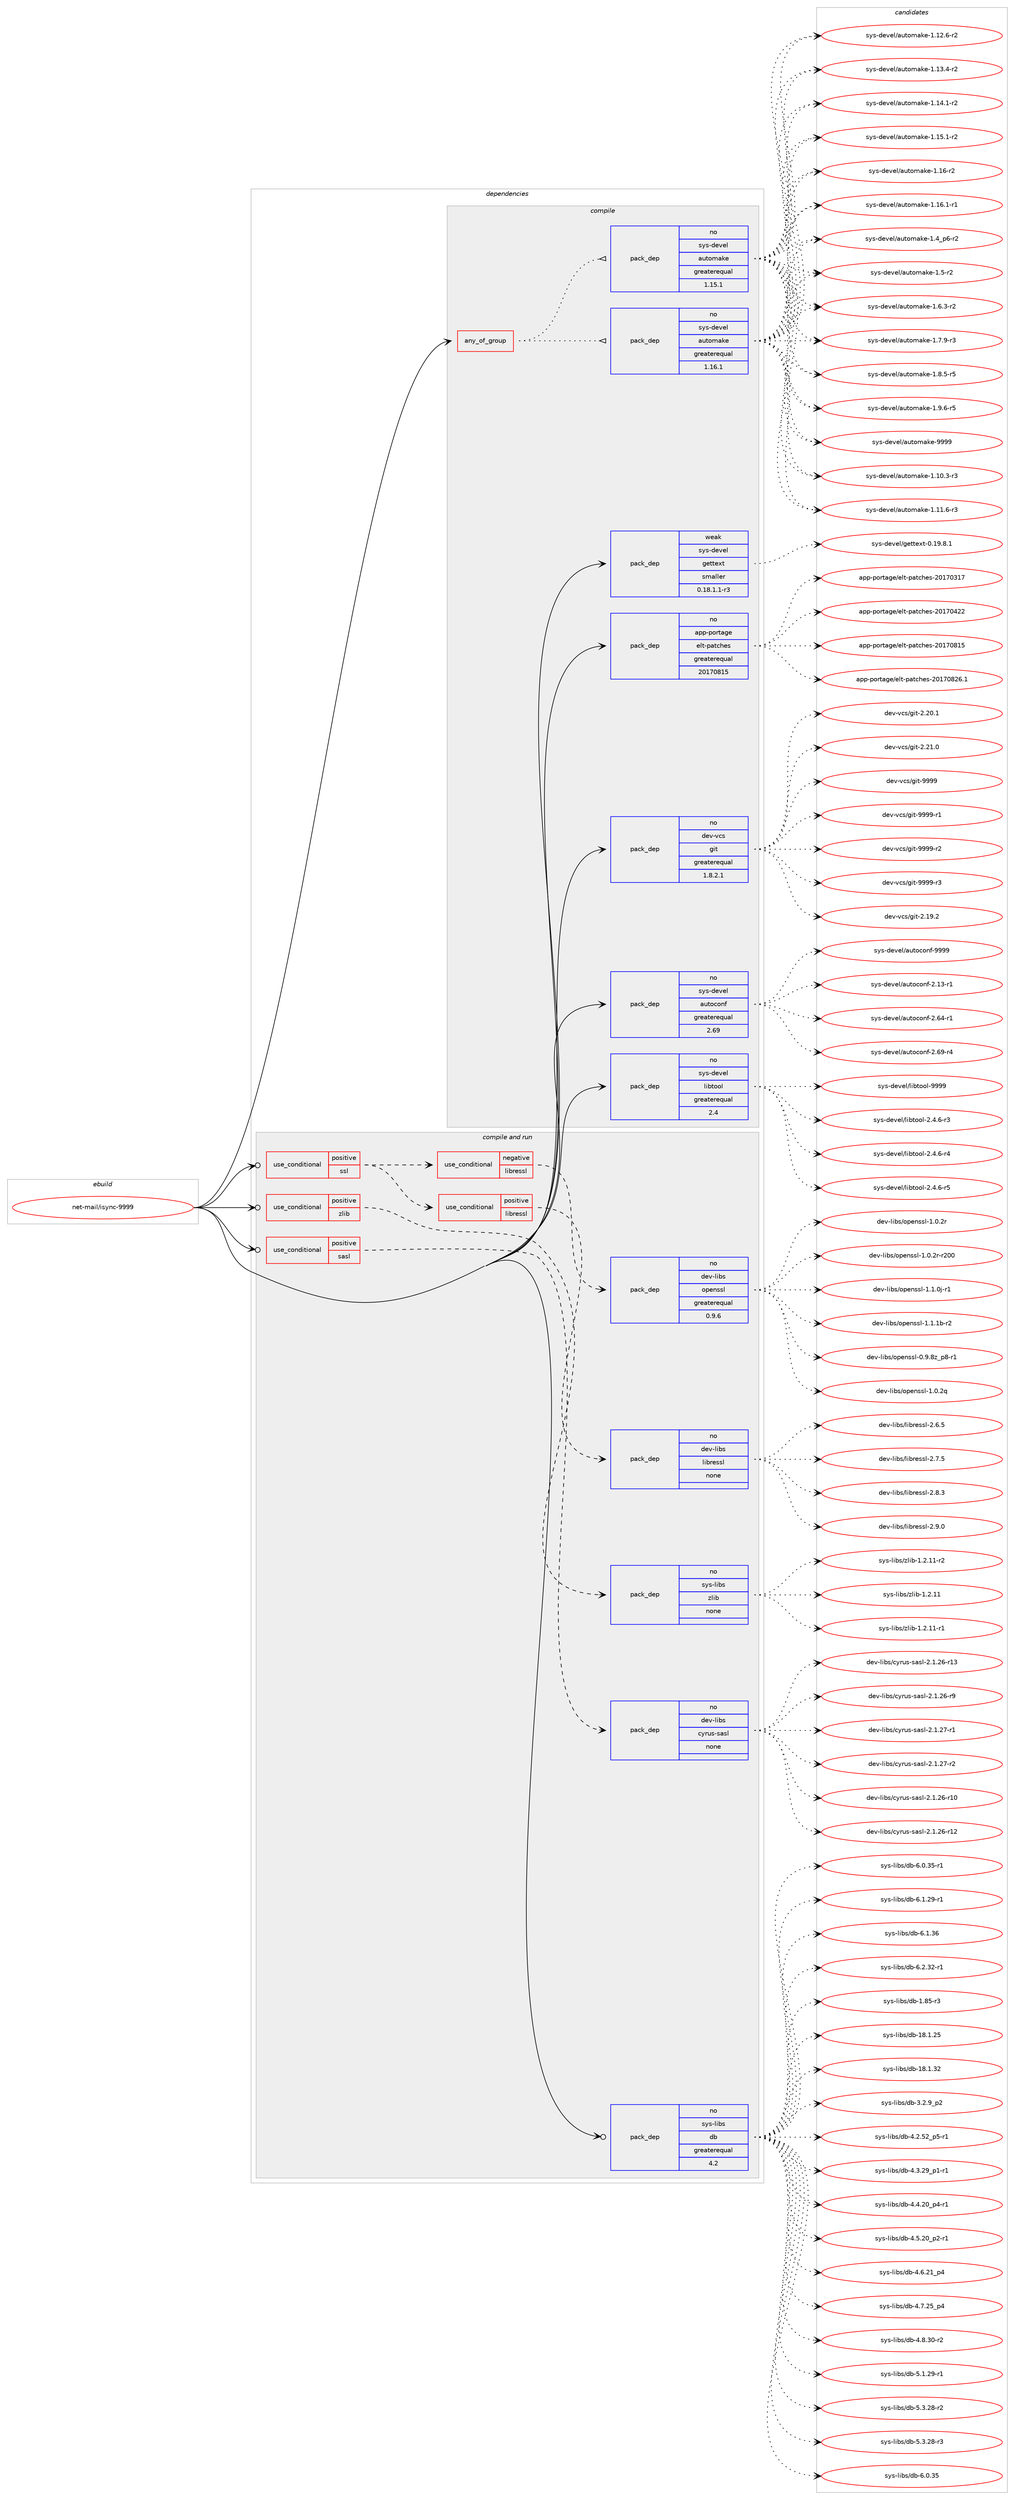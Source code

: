 digraph prolog {

# *************
# Graph options
# *************

newrank=true;
concentrate=true;
compound=true;
graph [rankdir=LR,fontname=Helvetica,fontsize=10,ranksep=1.5];#, ranksep=2.5, nodesep=0.2];
edge  [arrowhead=vee];
node  [fontname=Helvetica,fontsize=10];

# **********
# The ebuild
# **********

subgraph cluster_leftcol {
color=gray;
rank=same;
label=<<i>ebuild</i>>;
id [label="net-mail/isync-9999", color=red, width=4, href="../net-mail/isync-9999.svg"];
}

# ****************
# The dependencies
# ****************

subgraph cluster_midcol {
color=gray;
label=<<i>dependencies</i>>;
subgraph cluster_compile {
fillcolor="#eeeeee";
style=filled;
label=<<i>compile</i>>;
subgraph any26266 {
dependency1664165 [label=<<TABLE BORDER="0" CELLBORDER="1" CELLSPACING="0" CELLPADDING="4"><TR><TD CELLPADDING="10">any_of_group</TD></TR></TABLE>>, shape=none, color=red];subgraph pack1189706 {
dependency1664166 [label=<<TABLE BORDER="0" CELLBORDER="1" CELLSPACING="0" CELLPADDING="4" WIDTH="220"><TR><TD ROWSPAN="6" CELLPADDING="30">pack_dep</TD></TR><TR><TD WIDTH="110">no</TD></TR><TR><TD>sys-devel</TD></TR><TR><TD>automake</TD></TR><TR><TD>greaterequal</TD></TR><TR><TD>1.16.1</TD></TR></TABLE>>, shape=none, color=blue];
}
dependency1664165:e -> dependency1664166:w [weight=20,style="dotted",arrowhead="oinv"];
subgraph pack1189707 {
dependency1664167 [label=<<TABLE BORDER="0" CELLBORDER="1" CELLSPACING="0" CELLPADDING="4" WIDTH="220"><TR><TD ROWSPAN="6" CELLPADDING="30">pack_dep</TD></TR><TR><TD WIDTH="110">no</TD></TR><TR><TD>sys-devel</TD></TR><TR><TD>automake</TD></TR><TR><TD>greaterequal</TD></TR><TR><TD>1.15.1</TD></TR></TABLE>>, shape=none, color=blue];
}
dependency1664165:e -> dependency1664167:w [weight=20,style="dotted",arrowhead="oinv"];
}
id:e -> dependency1664165:w [weight=20,style="solid",arrowhead="vee"];
subgraph pack1189708 {
dependency1664168 [label=<<TABLE BORDER="0" CELLBORDER="1" CELLSPACING="0" CELLPADDING="4" WIDTH="220"><TR><TD ROWSPAN="6" CELLPADDING="30">pack_dep</TD></TR><TR><TD WIDTH="110">no</TD></TR><TR><TD>app-portage</TD></TR><TR><TD>elt-patches</TD></TR><TR><TD>greaterequal</TD></TR><TR><TD>20170815</TD></TR></TABLE>>, shape=none, color=blue];
}
id:e -> dependency1664168:w [weight=20,style="solid",arrowhead="vee"];
subgraph pack1189709 {
dependency1664169 [label=<<TABLE BORDER="0" CELLBORDER="1" CELLSPACING="0" CELLPADDING="4" WIDTH="220"><TR><TD ROWSPAN="6" CELLPADDING="30">pack_dep</TD></TR><TR><TD WIDTH="110">no</TD></TR><TR><TD>dev-vcs</TD></TR><TR><TD>git</TD></TR><TR><TD>greaterequal</TD></TR><TR><TD>1.8.2.1</TD></TR></TABLE>>, shape=none, color=blue];
}
id:e -> dependency1664169:w [weight=20,style="solid",arrowhead="vee"];
subgraph pack1189710 {
dependency1664170 [label=<<TABLE BORDER="0" CELLBORDER="1" CELLSPACING="0" CELLPADDING="4" WIDTH="220"><TR><TD ROWSPAN="6" CELLPADDING="30">pack_dep</TD></TR><TR><TD WIDTH="110">no</TD></TR><TR><TD>sys-devel</TD></TR><TR><TD>autoconf</TD></TR><TR><TD>greaterequal</TD></TR><TR><TD>2.69</TD></TR></TABLE>>, shape=none, color=blue];
}
id:e -> dependency1664170:w [weight=20,style="solid",arrowhead="vee"];
subgraph pack1189711 {
dependency1664171 [label=<<TABLE BORDER="0" CELLBORDER="1" CELLSPACING="0" CELLPADDING="4" WIDTH="220"><TR><TD ROWSPAN="6" CELLPADDING="30">pack_dep</TD></TR><TR><TD WIDTH="110">no</TD></TR><TR><TD>sys-devel</TD></TR><TR><TD>libtool</TD></TR><TR><TD>greaterequal</TD></TR><TR><TD>2.4</TD></TR></TABLE>>, shape=none, color=blue];
}
id:e -> dependency1664171:w [weight=20,style="solid",arrowhead="vee"];
subgraph pack1189712 {
dependency1664172 [label=<<TABLE BORDER="0" CELLBORDER="1" CELLSPACING="0" CELLPADDING="4" WIDTH="220"><TR><TD ROWSPAN="6" CELLPADDING="30">pack_dep</TD></TR><TR><TD WIDTH="110">weak</TD></TR><TR><TD>sys-devel</TD></TR><TR><TD>gettext</TD></TR><TR><TD>smaller</TD></TR><TR><TD>0.18.1.1-r3</TD></TR></TABLE>>, shape=none, color=blue];
}
id:e -> dependency1664172:w [weight=20,style="solid",arrowhead="vee"];
}
subgraph cluster_compileandrun {
fillcolor="#eeeeee";
style=filled;
label=<<i>compile and run</i>>;
subgraph cond447405 {
dependency1664173 [label=<<TABLE BORDER="0" CELLBORDER="1" CELLSPACING="0" CELLPADDING="4"><TR><TD ROWSPAN="3" CELLPADDING="10">use_conditional</TD></TR><TR><TD>positive</TD></TR><TR><TD>sasl</TD></TR></TABLE>>, shape=none, color=red];
subgraph pack1189713 {
dependency1664174 [label=<<TABLE BORDER="0" CELLBORDER="1" CELLSPACING="0" CELLPADDING="4" WIDTH="220"><TR><TD ROWSPAN="6" CELLPADDING="30">pack_dep</TD></TR><TR><TD WIDTH="110">no</TD></TR><TR><TD>dev-libs</TD></TR><TR><TD>cyrus-sasl</TD></TR><TR><TD>none</TD></TR><TR><TD></TD></TR></TABLE>>, shape=none, color=blue];
}
dependency1664173:e -> dependency1664174:w [weight=20,style="dashed",arrowhead="vee"];
}
id:e -> dependency1664173:w [weight=20,style="solid",arrowhead="odotvee"];
subgraph cond447406 {
dependency1664175 [label=<<TABLE BORDER="0" CELLBORDER="1" CELLSPACING="0" CELLPADDING="4"><TR><TD ROWSPAN="3" CELLPADDING="10">use_conditional</TD></TR><TR><TD>positive</TD></TR><TR><TD>ssl</TD></TR></TABLE>>, shape=none, color=red];
subgraph cond447407 {
dependency1664176 [label=<<TABLE BORDER="0" CELLBORDER="1" CELLSPACING="0" CELLPADDING="4"><TR><TD ROWSPAN="3" CELLPADDING="10">use_conditional</TD></TR><TR><TD>negative</TD></TR><TR><TD>libressl</TD></TR></TABLE>>, shape=none, color=red];
subgraph pack1189714 {
dependency1664177 [label=<<TABLE BORDER="0" CELLBORDER="1" CELLSPACING="0" CELLPADDING="4" WIDTH="220"><TR><TD ROWSPAN="6" CELLPADDING="30">pack_dep</TD></TR><TR><TD WIDTH="110">no</TD></TR><TR><TD>dev-libs</TD></TR><TR><TD>openssl</TD></TR><TR><TD>greaterequal</TD></TR><TR><TD>0.9.6</TD></TR></TABLE>>, shape=none, color=blue];
}
dependency1664176:e -> dependency1664177:w [weight=20,style="dashed",arrowhead="vee"];
}
dependency1664175:e -> dependency1664176:w [weight=20,style="dashed",arrowhead="vee"];
subgraph cond447408 {
dependency1664178 [label=<<TABLE BORDER="0" CELLBORDER="1" CELLSPACING="0" CELLPADDING="4"><TR><TD ROWSPAN="3" CELLPADDING="10">use_conditional</TD></TR><TR><TD>positive</TD></TR><TR><TD>libressl</TD></TR></TABLE>>, shape=none, color=red];
subgraph pack1189715 {
dependency1664179 [label=<<TABLE BORDER="0" CELLBORDER="1" CELLSPACING="0" CELLPADDING="4" WIDTH="220"><TR><TD ROWSPAN="6" CELLPADDING="30">pack_dep</TD></TR><TR><TD WIDTH="110">no</TD></TR><TR><TD>dev-libs</TD></TR><TR><TD>libressl</TD></TR><TR><TD>none</TD></TR><TR><TD></TD></TR></TABLE>>, shape=none, color=blue];
}
dependency1664178:e -> dependency1664179:w [weight=20,style="dashed",arrowhead="vee"];
}
dependency1664175:e -> dependency1664178:w [weight=20,style="dashed",arrowhead="vee"];
}
id:e -> dependency1664175:w [weight=20,style="solid",arrowhead="odotvee"];
subgraph cond447409 {
dependency1664180 [label=<<TABLE BORDER="0" CELLBORDER="1" CELLSPACING="0" CELLPADDING="4"><TR><TD ROWSPAN="3" CELLPADDING="10">use_conditional</TD></TR><TR><TD>positive</TD></TR><TR><TD>zlib</TD></TR></TABLE>>, shape=none, color=red];
subgraph pack1189716 {
dependency1664181 [label=<<TABLE BORDER="0" CELLBORDER="1" CELLSPACING="0" CELLPADDING="4" WIDTH="220"><TR><TD ROWSPAN="6" CELLPADDING="30">pack_dep</TD></TR><TR><TD WIDTH="110">no</TD></TR><TR><TD>sys-libs</TD></TR><TR><TD>zlib</TD></TR><TR><TD>none</TD></TR><TR><TD></TD></TR></TABLE>>, shape=none, color=blue];
}
dependency1664180:e -> dependency1664181:w [weight=20,style="dashed",arrowhead="vee"];
}
id:e -> dependency1664180:w [weight=20,style="solid",arrowhead="odotvee"];
subgraph pack1189717 {
dependency1664182 [label=<<TABLE BORDER="0" CELLBORDER="1" CELLSPACING="0" CELLPADDING="4" WIDTH="220"><TR><TD ROWSPAN="6" CELLPADDING="30">pack_dep</TD></TR><TR><TD WIDTH="110">no</TD></TR><TR><TD>sys-libs</TD></TR><TR><TD>db</TD></TR><TR><TD>greaterequal</TD></TR><TR><TD>4.2</TD></TR></TABLE>>, shape=none, color=blue];
}
id:e -> dependency1664182:w [weight=20,style="solid",arrowhead="odotvee"];
}
subgraph cluster_run {
fillcolor="#eeeeee";
style=filled;
label=<<i>run</i>>;
}
}

# **************
# The candidates
# **************

subgraph cluster_choices {
rank=same;
color=gray;
label=<<i>candidates</i>>;

subgraph choice1189706 {
color=black;
nodesep=1;
choice11512111545100101118101108479711711611110997107101454946494846514511451 [label="sys-devel/automake-1.10.3-r3", color=red, width=4,href="../sys-devel/automake-1.10.3-r3.svg"];
choice11512111545100101118101108479711711611110997107101454946494946544511451 [label="sys-devel/automake-1.11.6-r3", color=red, width=4,href="../sys-devel/automake-1.11.6-r3.svg"];
choice11512111545100101118101108479711711611110997107101454946495046544511450 [label="sys-devel/automake-1.12.6-r2", color=red, width=4,href="../sys-devel/automake-1.12.6-r2.svg"];
choice11512111545100101118101108479711711611110997107101454946495146524511450 [label="sys-devel/automake-1.13.4-r2", color=red, width=4,href="../sys-devel/automake-1.13.4-r2.svg"];
choice11512111545100101118101108479711711611110997107101454946495246494511450 [label="sys-devel/automake-1.14.1-r2", color=red, width=4,href="../sys-devel/automake-1.14.1-r2.svg"];
choice11512111545100101118101108479711711611110997107101454946495346494511450 [label="sys-devel/automake-1.15.1-r2", color=red, width=4,href="../sys-devel/automake-1.15.1-r2.svg"];
choice1151211154510010111810110847971171161111099710710145494649544511450 [label="sys-devel/automake-1.16-r2", color=red, width=4,href="../sys-devel/automake-1.16-r2.svg"];
choice11512111545100101118101108479711711611110997107101454946495446494511449 [label="sys-devel/automake-1.16.1-r1", color=red, width=4,href="../sys-devel/automake-1.16.1-r1.svg"];
choice115121115451001011181011084797117116111109971071014549465295112544511450 [label="sys-devel/automake-1.4_p6-r2", color=red, width=4,href="../sys-devel/automake-1.4_p6-r2.svg"];
choice11512111545100101118101108479711711611110997107101454946534511450 [label="sys-devel/automake-1.5-r2", color=red, width=4,href="../sys-devel/automake-1.5-r2.svg"];
choice115121115451001011181011084797117116111109971071014549465446514511450 [label="sys-devel/automake-1.6.3-r2", color=red, width=4,href="../sys-devel/automake-1.6.3-r2.svg"];
choice115121115451001011181011084797117116111109971071014549465546574511451 [label="sys-devel/automake-1.7.9-r3", color=red, width=4,href="../sys-devel/automake-1.7.9-r3.svg"];
choice115121115451001011181011084797117116111109971071014549465646534511453 [label="sys-devel/automake-1.8.5-r5", color=red, width=4,href="../sys-devel/automake-1.8.5-r5.svg"];
choice115121115451001011181011084797117116111109971071014549465746544511453 [label="sys-devel/automake-1.9.6-r5", color=red, width=4,href="../sys-devel/automake-1.9.6-r5.svg"];
choice115121115451001011181011084797117116111109971071014557575757 [label="sys-devel/automake-9999", color=red, width=4,href="../sys-devel/automake-9999.svg"];
dependency1664166:e -> choice11512111545100101118101108479711711611110997107101454946494846514511451:w [style=dotted,weight="100"];
dependency1664166:e -> choice11512111545100101118101108479711711611110997107101454946494946544511451:w [style=dotted,weight="100"];
dependency1664166:e -> choice11512111545100101118101108479711711611110997107101454946495046544511450:w [style=dotted,weight="100"];
dependency1664166:e -> choice11512111545100101118101108479711711611110997107101454946495146524511450:w [style=dotted,weight="100"];
dependency1664166:e -> choice11512111545100101118101108479711711611110997107101454946495246494511450:w [style=dotted,weight="100"];
dependency1664166:e -> choice11512111545100101118101108479711711611110997107101454946495346494511450:w [style=dotted,weight="100"];
dependency1664166:e -> choice1151211154510010111810110847971171161111099710710145494649544511450:w [style=dotted,weight="100"];
dependency1664166:e -> choice11512111545100101118101108479711711611110997107101454946495446494511449:w [style=dotted,weight="100"];
dependency1664166:e -> choice115121115451001011181011084797117116111109971071014549465295112544511450:w [style=dotted,weight="100"];
dependency1664166:e -> choice11512111545100101118101108479711711611110997107101454946534511450:w [style=dotted,weight="100"];
dependency1664166:e -> choice115121115451001011181011084797117116111109971071014549465446514511450:w [style=dotted,weight="100"];
dependency1664166:e -> choice115121115451001011181011084797117116111109971071014549465546574511451:w [style=dotted,weight="100"];
dependency1664166:e -> choice115121115451001011181011084797117116111109971071014549465646534511453:w [style=dotted,weight="100"];
dependency1664166:e -> choice115121115451001011181011084797117116111109971071014549465746544511453:w [style=dotted,weight="100"];
dependency1664166:e -> choice115121115451001011181011084797117116111109971071014557575757:w [style=dotted,weight="100"];
}
subgraph choice1189707 {
color=black;
nodesep=1;
choice11512111545100101118101108479711711611110997107101454946494846514511451 [label="sys-devel/automake-1.10.3-r3", color=red, width=4,href="../sys-devel/automake-1.10.3-r3.svg"];
choice11512111545100101118101108479711711611110997107101454946494946544511451 [label="sys-devel/automake-1.11.6-r3", color=red, width=4,href="../sys-devel/automake-1.11.6-r3.svg"];
choice11512111545100101118101108479711711611110997107101454946495046544511450 [label="sys-devel/automake-1.12.6-r2", color=red, width=4,href="../sys-devel/automake-1.12.6-r2.svg"];
choice11512111545100101118101108479711711611110997107101454946495146524511450 [label="sys-devel/automake-1.13.4-r2", color=red, width=4,href="../sys-devel/automake-1.13.4-r2.svg"];
choice11512111545100101118101108479711711611110997107101454946495246494511450 [label="sys-devel/automake-1.14.1-r2", color=red, width=4,href="../sys-devel/automake-1.14.1-r2.svg"];
choice11512111545100101118101108479711711611110997107101454946495346494511450 [label="sys-devel/automake-1.15.1-r2", color=red, width=4,href="../sys-devel/automake-1.15.1-r2.svg"];
choice1151211154510010111810110847971171161111099710710145494649544511450 [label="sys-devel/automake-1.16-r2", color=red, width=4,href="../sys-devel/automake-1.16-r2.svg"];
choice11512111545100101118101108479711711611110997107101454946495446494511449 [label="sys-devel/automake-1.16.1-r1", color=red, width=4,href="../sys-devel/automake-1.16.1-r1.svg"];
choice115121115451001011181011084797117116111109971071014549465295112544511450 [label="sys-devel/automake-1.4_p6-r2", color=red, width=4,href="../sys-devel/automake-1.4_p6-r2.svg"];
choice11512111545100101118101108479711711611110997107101454946534511450 [label="sys-devel/automake-1.5-r2", color=red, width=4,href="../sys-devel/automake-1.5-r2.svg"];
choice115121115451001011181011084797117116111109971071014549465446514511450 [label="sys-devel/automake-1.6.3-r2", color=red, width=4,href="../sys-devel/automake-1.6.3-r2.svg"];
choice115121115451001011181011084797117116111109971071014549465546574511451 [label="sys-devel/automake-1.7.9-r3", color=red, width=4,href="../sys-devel/automake-1.7.9-r3.svg"];
choice115121115451001011181011084797117116111109971071014549465646534511453 [label="sys-devel/automake-1.8.5-r5", color=red, width=4,href="../sys-devel/automake-1.8.5-r5.svg"];
choice115121115451001011181011084797117116111109971071014549465746544511453 [label="sys-devel/automake-1.9.6-r5", color=red, width=4,href="../sys-devel/automake-1.9.6-r5.svg"];
choice115121115451001011181011084797117116111109971071014557575757 [label="sys-devel/automake-9999", color=red, width=4,href="../sys-devel/automake-9999.svg"];
dependency1664167:e -> choice11512111545100101118101108479711711611110997107101454946494846514511451:w [style=dotted,weight="100"];
dependency1664167:e -> choice11512111545100101118101108479711711611110997107101454946494946544511451:w [style=dotted,weight="100"];
dependency1664167:e -> choice11512111545100101118101108479711711611110997107101454946495046544511450:w [style=dotted,weight="100"];
dependency1664167:e -> choice11512111545100101118101108479711711611110997107101454946495146524511450:w [style=dotted,weight="100"];
dependency1664167:e -> choice11512111545100101118101108479711711611110997107101454946495246494511450:w [style=dotted,weight="100"];
dependency1664167:e -> choice11512111545100101118101108479711711611110997107101454946495346494511450:w [style=dotted,weight="100"];
dependency1664167:e -> choice1151211154510010111810110847971171161111099710710145494649544511450:w [style=dotted,weight="100"];
dependency1664167:e -> choice11512111545100101118101108479711711611110997107101454946495446494511449:w [style=dotted,weight="100"];
dependency1664167:e -> choice115121115451001011181011084797117116111109971071014549465295112544511450:w [style=dotted,weight="100"];
dependency1664167:e -> choice11512111545100101118101108479711711611110997107101454946534511450:w [style=dotted,weight="100"];
dependency1664167:e -> choice115121115451001011181011084797117116111109971071014549465446514511450:w [style=dotted,weight="100"];
dependency1664167:e -> choice115121115451001011181011084797117116111109971071014549465546574511451:w [style=dotted,weight="100"];
dependency1664167:e -> choice115121115451001011181011084797117116111109971071014549465646534511453:w [style=dotted,weight="100"];
dependency1664167:e -> choice115121115451001011181011084797117116111109971071014549465746544511453:w [style=dotted,weight="100"];
dependency1664167:e -> choice115121115451001011181011084797117116111109971071014557575757:w [style=dotted,weight="100"];
}
subgraph choice1189708 {
color=black;
nodesep=1;
choice97112112451121111141169710310147101108116451129711699104101115455048495548514955 [label="app-portage/elt-patches-20170317", color=red, width=4,href="../app-portage/elt-patches-20170317.svg"];
choice97112112451121111141169710310147101108116451129711699104101115455048495548525050 [label="app-portage/elt-patches-20170422", color=red, width=4,href="../app-portage/elt-patches-20170422.svg"];
choice97112112451121111141169710310147101108116451129711699104101115455048495548564953 [label="app-portage/elt-patches-20170815", color=red, width=4,href="../app-portage/elt-patches-20170815.svg"];
choice971121124511211111411697103101471011081164511297116991041011154550484955485650544649 [label="app-portage/elt-patches-20170826.1", color=red, width=4,href="../app-portage/elt-patches-20170826.1.svg"];
dependency1664168:e -> choice97112112451121111141169710310147101108116451129711699104101115455048495548514955:w [style=dotted,weight="100"];
dependency1664168:e -> choice97112112451121111141169710310147101108116451129711699104101115455048495548525050:w [style=dotted,weight="100"];
dependency1664168:e -> choice97112112451121111141169710310147101108116451129711699104101115455048495548564953:w [style=dotted,weight="100"];
dependency1664168:e -> choice971121124511211111411697103101471011081164511297116991041011154550484955485650544649:w [style=dotted,weight="100"];
}
subgraph choice1189709 {
color=black;
nodesep=1;
choice10010111845118991154710310511645504649574650 [label="dev-vcs/git-2.19.2", color=red, width=4,href="../dev-vcs/git-2.19.2.svg"];
choice10010111845118991154710310511645504650484649 [label="dev-vcs/git-2.20.1", color=red, width=4,href="../dev-vcs/git-2.20.1.svg"];
choice10010111845118991154710310511645504650494648 [label="dev-vcs/git-2.21.0", color=red, width=4,href="../dev-vcs/git-2.21.0.svg"];
choice1001011184511899115471031051164557575757 [label="dev-vcs/git-9999", color=red, width=4,href="../dev-vcs/git-9999.svg"];
choice10010111845118991154710310511645575757574511449 [label="dev-vcs/git-9999-r1", color=red, width=4,href="../dev-vcs/git-9999-r1.svg"];
choice10010111845118991154710310511645575757574511450 [label="dev-vcs/git-9999-r2", color=red, width=4,href="../dev-vcs/git-9999-r2.svg"];
choice10010111845118991154710310511645575757574511451 [label="dev-vcs/git-9999-r3", color=red, width=4,href="../dev-vcs/git-9999-r3.svg"];
dependency1664169:e -> choice10010111845118991154710310511645504649574650:w [style=dotted,weight="100"];
dependency1664169:e -> choice10010111845118991154710310511645504650484649:w [style=dotted,weight="100"];
dependency1664169:e -> choice10010111845118991154710310511645504650494648:w [style=dotted,weight="100"];
dependency1664169:e -> choice1001011184511899115471031051164557575757:w [style=dotted,weight="100"];
dependency1664169:e -> choice10010111845118991154710310511645575757574511449:w [style=dotted,weight="100"];
dependency1664169:e -> choice10010111845118991154710310511645575757574511450:w [style=dotted,weight="100"];
dependency1664169:e -> choice10010111845118991154710310511645575757574511451:w [style=dotted,weight="100"];
}
subgraph choice1189710 {
color=black;
nodesep=1;
choice1151211154510010111810110847971171161119911111010245504649514511449 [label="sys-devel/autoconf-2.13-r1", color=red, width=4,href="../sys-devel/autoconf-2.13-r1.svg"];
choice1151211154510010111810110847971171161119911111010245504654524511449 [label="sys-devel/autoconf-2.64-r1", color=red, width=4,href="../sys-devel/autoconf-2.64-r1.svg"];
choice1151211154510010111810110847971171161119911111010245504654574511452 [label="sys-devel/autoconf-2.69-r4", color=red, width=4,href="../sys-devel/autoconf-2.69-r4.svg"];
choice115121115451001011181011084797117116111991111101024557575757 [label="sys-devel/autoconf-9999", color=red, width=4,href="../sys-devel/autoconf-9999.svg"];
dependency1664170:e -> choice1151211154510010111810110847971171161119911111010245504649514511449:w [style=dotted,weight="100"];
dependency1664170:e -> choice1151211154510010111810110847971171161119911111010245504654524511449:w [style=dotted,weight="100"];
dependency1664170:e -> choice1151211154510010111810110847971171161119911111010245504654574511452:w [style=dotted,weight="100"];
dependency1664170:e -> choice115121115451001011181011084797117116111991111101024557575757:w [style=dotted,weight="100"];
}
subgraph choice1189711 {
color=black;
nodesep=1;
choice1151211154510010111810110847108105981161111111084550465246544511451 [label="sys-devel/libtool-2.4.6-r3", color=red, width=4,href="../sys-devel/libtool-2.4.6-r3.svg"];
choice1151211154510010111810110847108105981161111111084550465246544511452 [label="sys-devel/libtool-2.4.6-r4", color=red, width=4,href="../sys-devel/libtool-2.4.6-r4.svg"];
choice1151211154510010111810110847108105981161111111084550465246544511453 [label="sys-devel/libtool-2.4.6-r5", color=red, width=4,href="../sys-devel/libtool-2.4.6-r5.svg"];
choice1151211154510010111810110847108105981161111111084557575757 [label="sys-devel/libtool-9999", color=red, width=4,href="../sys-devel/libtool-9999.svg"];
dependency1664171:e -> choice1151211154510010111810110847108105981161111111084550465246544511451:w [style=dotted,weight="100"];
dependency1664171:e -> choice1151211154510010111810110847108105981161111111084550465246544511452:w [style=dotted,weight="100"];
dependency1664171:e -> choice1151211154510010111810110847108105981161111111084550465246544511453:w [style=dotted,weight="100"];
dependency1664171:e -> choice1151211154510010111810110847108105981161111111084557575757:w [style=dotted,weight="100"];
}
subgraph choice1189712 {
color=black;
nodesep=1;
choice1151211154510010111810110847103101116116101120116454846495746564649 [label="sys-devel/gettext-0.19.8.1", color=red, width=4,href="../sys-devel/gettext-0.19.8.1.svg"];
dependency1664172:e -> choice1151211154510010111810110847103101116116101120116454846495746564649:w [style=dotted,weight="100"];
}
subgraph choice1189713 {
color=black;
nodesep=1;
choice10010111845108105981154799121114117115451159711510845504649465054451144948 [label="dev-libs/cyrus-sasl-2.1.26-r10", color=red, width=4,href="../dev-libs/cyrus-sasl-2.1.26-r10.svg"];
choice10010111845108105981154799121114117115451159711510845504649465054451144950 [label="dev-libs/cyrus-sasl-2.1.26-r12", color=red, width=4,href="../dev-libs/cyrus-sasl-2.1.26-r12.svg"];
choice10010111845108105981154799121114117115451159711510845504649465054451144951 [label="dev-libs/cyrus-sasl-2.1.26-r13", color=red, width=4,href="../dev-libs/cyrus-sasl-2.1.26-r13.svg"];
choice100101118451081059811547991211141171154511597115108455046494650544511457 [label="dev-libs/cyrus-sasl-2.1.26-r9", color=red, width=4,href="../dev-libs/cyrus-sasl-2.1.26-r9.svg"];
choice100101118451081059811547991211141171154511597115108455046494650554511449 [label="dev-libs/cyrus-sasl-2.1.27-r1", color=red, width=4,href="../dev-libs/cyrus-sasl-2.1.27-r1.svg"];
choice100101118451081059811547991211141171154511597115108455046494650554511450 [label="dev-libs/cyrus-sasl-2.1.27-r2", color=red, width=4,href="../dev-libs/cyrus-sasl-2.1.27-r2.svg"];
dependency1664174:e -> choice10010111845108105981154799121114117115451159711510845504649465054451144948:w [style=dotted,weight="100"];
dependency1664174:e -> choice10010111845108105981154799121114117115451159711510845504649465054451144950:w [style=dotted,weight="100"];
dependency1664174:e -> choice10010111845108105981154799121114117115451159711510845504649465054451144951:w [style=dotted,weight="100"];
dependency1664174:e -> choice100101118451081059811547991211141171154511597115108455046494650544511457:w [style=dotted,weight="100"];
dependency1664174:e -> choice100101118451081059811547991211141171154511597115108455046494650554511449:w [style=dotted,weight="100"];
dependency1664174:e -> choice100101118451081059811547991211141171154511597115108455046494650554511450:w [style=dotted,weight="100"];
}
subgraph choice1189714 {
color=black;
nodesep=1;
choice10010111845108105981154711111210111011511510845484657465612295112564511449 [label="dev-libs/openssl-0.9.8z_p8-r1", color=red, width=4,href="../dev-libs/openssl-0.9.8z_p8-r1.svg"];
choice100101118451081059811547111112101110115115108454946484650113 [label="dev-libs/openssl-1.0.2q", color=red, width=4,href="../dev-libs/openssl-1.0.2q.svg"];
choice100101118451081059811547111112101110115115108454946484650114 [label="dev-libs/openssl-1.0.2r", color=red, width=4,href="../dev-libs/openssl-1.0.2r.svg"];
choice10010111845108105981154711111210111011511510845494648465011445114504848 [label="dev-libs/openssl-1.0.2r-r200", color=red, width=4,href="../dev-libs/openssl-1.0.2r-r200.svg"];
choice1001011184510810598115471111121011101151151084549464946481064511449 [label="dev-libs/openssl-1.1.0j-r1", color=red, width=4,href="../dev-libs/openssl-1.1.0j-r1.svg"];
choice100101118451081059811547111112101110115115108454946494649984511450 [label="dev-libs/openssl-1.1.1b-r2", color=red, width=4,href="../dev-libs/openssl-1.1.1b-r2.svg"];
dependency1664177:e -> choice10010111845108105981154711111210111011511510845484657465612295112564511449:w [style=dotted,weight="100"];
dependency1664177:e -> choice100101118451081059811547111112101110115115108454946484650113:w [style=dotted,weight="100"];
dependency1664177:e -> choice100101118451081059811547111112101110115115108454946484650114:w [style=dotted,weight="100"];
dependency1664177:e -> choice10010111845108105981154711111210111011511510845494648465011445114504848:w [style=dotted,weight="100"];
dependency1664177:e -> choice1001011184510810598115471111121011101151151084549464946481064511449:w [style=dotted,weight="100"];
dependency1664177:e -> choice100101118451081059811547111112101110115115108454946494649984511450:w [style=dotted,weight="100"];
}
subgraph choice1189715 {
color=black;
nodesep=1;
choice10010111845108105981154710810598114101115115108455046544653 [label="dev-libs/libressl-2.6.5", color=red, width=4,href="../dev-libs/libressl-2.6.5.svg"];
choice10010111845108105981154710810598114101115115108455046554653 [label="dev-libs/libressl-2.7.5", color=red, width=4,href="../dev-libs/libressl-2.7.5.svg"];
choice10010111845108105981154710810598114101115115108455046564651 [label="dev-libs/libressl-2.8.3", color=red, width=4,href="../dev-libs/libressl-2.8.3.svg"];
choice10010111845108105981154710810598114101115115108455046574648 [label="dev-libs/libressl-2.9.0", color=red, width=4,href="../dev-libs/libressl-2.9.0.svg"];
dependency1664179:e -> choice10010111845108105981154710810598114101115115108455046544653:w [style=dotted,weight="100"];
dependency1664179:e -> choice10010111845108105981154710810598114101115115108455046554653:w [style=dotted,weight="100"];
dependency1664179:e -> choice10010111845108105981154710810598114101115115108455046564651:w [style=dotted,weight="100"];
dependency1664179:e -> choice10010111845108105981154710810598114101115115108455046574648:w [style=dotted,weight="100"];
}
subgraph choice1189716 {
color=black;
nodesep=1;
choice1151211154510810598115471221081059845494650464949 [label="sys-libs/zlib-1.2.11", color=red, width=4,href="../sys-libs/zlib-1.2.11.svg"];
choice11512111545108105981154712210810598454946504649494511449 [label="sys-libs/zlib-1.2.11-r1", color=red, width=4,href="../sys-libs/zlib-1.2.11-r1.svg"];
choice11512111545108105981154712210810598454946504649494511450 [label="sys-libs/zlib-1.2.11-r2", color=red, width=4,href="../sys-libs/zlib-1.2.11-r2.svg"];
dependency1664181:e -> choice1151211154510810598115471221081059845494650464949:w [style=dotted,weight="100"];
dependency1664181:e -> choice11512111545108105981154712210810598454946504649494511449:w [style=dotted,weight="100"];
dependency1664181:e -> choice11512111545108105981154712210810598454946504649494511450:w [style=dotted,weight="100"];
}
subgraph choice1189717 {
color=black;
nodesep=1;
choice1151211154510810598115471009845494656534511451 [label="sys-libs/db-1.85-r3", color=red, width=4,href="../sys-libs/db-1.85-r3.svg"];
choice115121115451081059811547100984549564649465053 [label="sys-libs/db-18.1.25", color=red, width=4,href="../sys-libs/db-18.1.25.svg"];
choice115121115451081059811547100984549564649465150 [label="sys-libs/db-18.1.32", color=red, width=4,href="../sys-libs/db-18.1.32.svg"];
choice115121115451081059811547100984551465046579511250 [label="sys-libs/db-3.2.9_p2", color=red, width=4,href="../sys-libs/db-3.2.9_p2.svg"];
choice115121115451081059811547100984552465046535095112534511449 [label="sys-libs/db-4.2.52_p5-r1", color=red, width=4,href="../sys-libs/db-4.2.52_p5-r1.svg"];
choice115121115451081059811547100984552465146505795112494511449 [label="sys-libs/db-4.3.29_p1-r1", color=red, width=4,href="../sys-libs/db-4.3.29_p1-r1.svg"];
choice115121115451081059811547100984552465246504895112524511449 [label="sys-libs/db-4.4.20_p4-r1", color=red, width=4,href="../sys-libs/db-4.4.20_p4-r1.svg"];
choice115121115451081059811547100984552465346504895112504511449 [label="sys-libs/db-4.5.20_p2-r1", color=red, width=4,href="../sys-libs/db-4.5.20_p2-r1.svg"];
choice11512111545108105981154710098455246544650499511252 [label="sys-libs/db-4.6.21_p4", color=red, width=4,href="../sys-libs/db-4.6.21_p4.svg"];
choice11512111545108105981154710098455246554650539511252 [label="sys-libs/db-4.7.25_p4", color=red, width=4,href="../sys-libs/db-4.7.25_p4.svg"];
choice11512111545108105981154710098455246564651484511450 [label="sys-libs/db-4.8.30-r2", color=red, width=4,href="../sys-libs/db-4.8.30-r2.svg"];
choice11512111545108105981154710098455346494650574511449 [label="sys-libs/db-5.1.29-r1", color=red, width=4,href="../sys-libs/db-5.1.29-r1.svg"];
choice11512111545108105981154710098455346514650564511450 [label="sys-libs/db-5.3.28-r2", color=red, width=4,href="../sys-libs/db-5.3.28-r2.svg"];
choice11512111545108105981154710098455346514650564511451 [label="sys-libs/db-5.3.28-r3", color=red, width=4,href="../sys-libs/db-5.3.28-r3.svg"];
choice1151211154510810598115471009845544648465153 [label="sys-libs/db-6.0.35", color=red, width=4,href="../sys-libs/db-6.0.35.svg"];
choice11512111545108105981154710098455446484651534511449 [label="sys-libs/db-6.0.35-r1", color=red, width=4,href="../sys-libs/db-6.0.35-r1.svg"];
choice11512111545108105981154710098455446494650574511449 [label="sys-libs/db-6.1.29-r1", color=red, width=4,href="../sys-libs/db-6.1.29-r1.svg"];
choice1151211154510810598115471009845544649465154 [label="sys-libs/db-6.1.36", color=red, width=4,href="../sys-libs/db-6.1.36.svg"];
choice11512111545108105981154710098455446504651504511449 [label="sys-libs/db-6.2.32-r1", color=red, width=4,href="../sys-libs/db-6.2.32-r1.svg"];
dependency1664182:e -> choice1151211154510810598115471009845494656534511451:w [style=dotted,weight="100"];
dependency1664182:e -> choice115121115451081059811547100984549564649465053:w [style=dotted,weight="100"];
dependency1664182:e -> choice115121115451081059811547100984549564649465150:w [style=dotted,weight="100"];
dependency1664182:e -> choice115121115451081059811547100984551465046579511250:w [style=dotted,weight="100"];
dependency1664182:e -> choice115121115451081059811547100984552465046535095112534511449:w [style=dotted,weight="100"];
dependency1664182:e -> choice115121115451081059811547100984552465146505795112494511449:w [style=dotted,weight="100"];
dependency1664182:e -> choice115121115451081059811547100984552465246504895112524511449:w [style=dotted,weight="100"];
dependency1664182:e -> choice115121115451081059811547100984552465346504895112504511449:w [style=dotted,weight="100"];
dependency1664182:e -> choice11512111545108105981154710098455246544650499511252:w [style=dotted,weight="100"];
dependency1664182:e -> choice11512111545108105981154710098455246554650539511252:w [style=dotted,weight="100"];
dependency1664182:e -> choice11512111545108105981154710098455246564651484511450:w [style=dotted,weight="100"];
dependency1664182:e -> choice11512111545108105981154710098455346494650574511449:w [style=dotted,weight="100"];
dependency1664182:e -> choice11512111545108105981154710098455346514650564511450:w [style=dotted,weight="100"];
dependency1664182:e -> choice11512111545108105981154710098455346514650564511451:w [style=dotted,weight="100"];
dependency1664182:e -> choice1151211154510810598115471009845544648465153:w [style=dotted,weight="100"];
dependency1664182:e -> choice11512111545108105981154710098455446484651534511449:w [style=dotted,weight="100"];
dependency1664182:e -> choice11512111545108105981154710098455446494650574511449:w [style=dotted,weight="100"];
dependency1664182:e -> choice1151211154510810598115471009845544649465154:w [style=dotted,weight="100"];
dependency1664182:e -> choice11512111545108105981154710098455446504651504511449:w [style=dotted,weight="100"];
}
}

}
